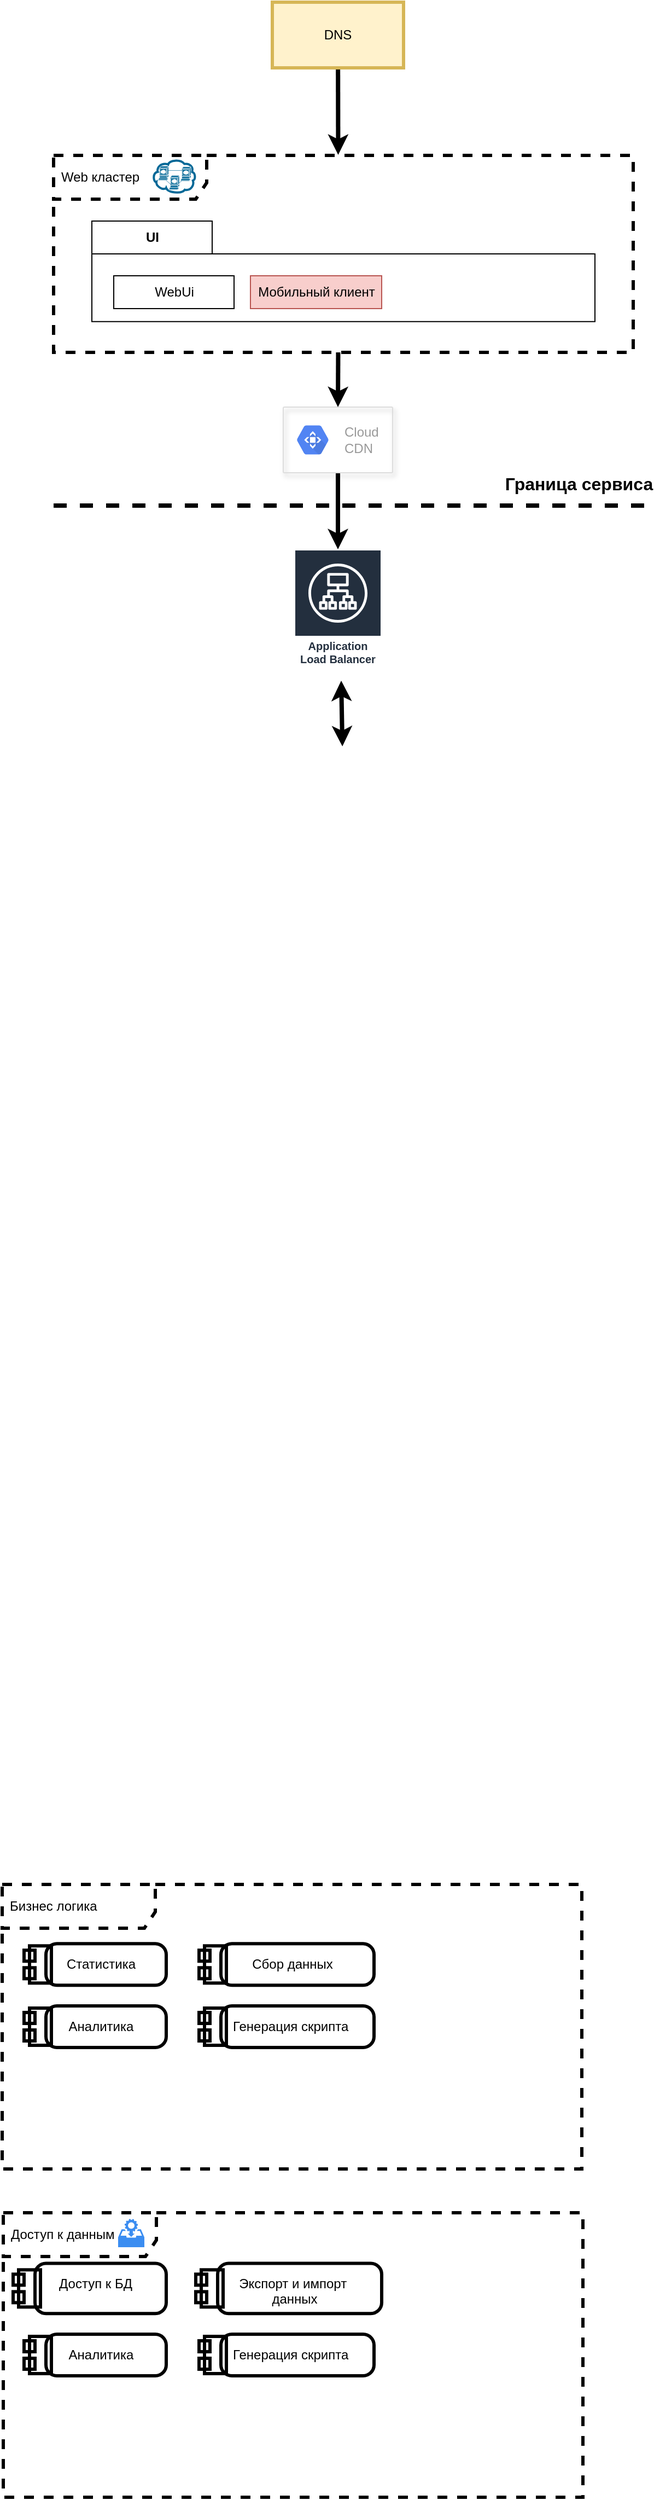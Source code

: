 <mxfile version="16.2.4" type="github">
  <diagram name="Page-1" id="b5b7bab2-c9e2-2cf4-8b2a-24fd1a2a6d21">
    <mxGraphModel dx="2181" dy="1913" grid="1" gridSize="10" guides="1" tooltips="1" connect="1" arrows="1" fold="1" page="1" pageScale="1" pageWidth="827" pageHeight="1169" background="none" math="0" shadow="0">
      <root>
        <mxCell id="0" />
        <mxCell id="1" parent="0" />
        <mxCell id="GngyZiU9fAiQqup7nZZj-29" value="" style="group" vertex="1" connectable="0" parent="1">
          <mxGeometry x="-730" y="570" width="530" height="260" as="geometry" />
        </mxCell>
        <mxCell id="GngyZiU9fAiQqup7nZZj-30" value="Бизнес логика" style="shape=umlFrame;whiteSpace=wrap;html=1;width=140;height=40;boundedLbl=1;verticalAlign=middle;align=left;spacingLeft=5;fillColor=none;dashed=1;strokeWidth=3;" vertex="1" parent="GngyZiU9fAiQqup7nZZj-29">
          <mxGeometry width="530" height="260" as="geometry" />
        </mxCell>
        <mxCell id="GngyZiU9fAiQqup7nZZj-39" value="Статистика" style="shape=mxgraph.uml25.actionParams;html=1;align=center;verticalAlign=top;absoluteArcSize=1;arcSize=10;dashed=0;spacingLeft=10;spacingTop=5;strokeWidth=3;fillColor=none;" vertex="1" parent="GngyZiU9fAiQqup7nZZj-29">
          <mxGeometry x="20" y="54.167" width="130" height="37.917" as="geometry" />
        </mxCell>
        <mxCell id="GngyZiU9fAiQqup7nZZj-40" value="Аналитика" style="shape=mxgraph.uml25.actionParams;html=1;align=center;verticalAlign=top;absoluteArcSize=1;arcSize=10;dashed=0;spacingLeft=10;spacingTop=5;strokeWidth=3;fillColor=none;" vertex="1" parent="GngyZiU9fAiQqup7nZZj-29">
          <mxGeometry x="20" y="111.042" width="130" height="37.917" as="geometry" />
        </mxCell>
        <mxCell id="GngyZiU9fAiQqup7nZZj-41" value="Сбор данных" style="shape=mxgraph.uml25.actionParams;html=1;align=center;verticalAlign=top;absoluteArcSize=1;arcSize=10;dashed=0;spacingLeft=10;spacingTop=5;strokeWidth=3;fillColor=none;" vertex="1" parent="GngyZiU9fAiQqup7nZZj-29">
          <mxGeometry x="180.0" y="54.167" width="160" height="37.917" as="geometry" />
        </mxCell>
        <mxCell id="GngyZiU9fAiQqup7nZZj-42" value="Генерация скрипта&amp;nbsp;" style="shape=mxgraph.uml25.actionParams;html=1;align=center;verticalAlign=top;absoluteArcSize=1;arcSize=10;dashed=0;spacingLeft=10;spacingTop=5;strokeWidth=3;fillColor=none;" vertex="1" parent="GngyZiU9fAiQqup7nZZj-29">
          <mxGeometry x="180.0" y="111.042" width="160" height="37.917" as="geometry" />
        </mxCell>
        <mxCell id="GngyZiU9fAiQqup7nZZj-43" value="" style="shape=image;html=1;verticalAlign=top;verticalLabelPosition=bottom;labelBackgroundColor=#ffffff;imageAspect=0;aspect=fixed;image=https://cdn1.iconfinder.com/data/icons/software-engineering-and-video-gaming/512/512_Function_instruction_logic_operation_meeting_Hardware_Engineering_Internet-128.png;strokeWidth=3;fillColor=none;" vertex="1" parent="GngyZiU9fAiQqup7nZZj-29">
          <mxGeometry x="93.764" y="7" width="28.909" height="28.909" as="geometry" />
        </mxCell>
        <mxCell id="GngyZiU9fAiQqup7nZZj-45" value="" style="group" vertex="1" connectable="0" parent="1">
          <mxGeometry x="-730" y="870" width="530" height="260" as="geometry" />
        </mxCell>
        <mxCell id="GngyZiU9fAiQqup7nZZj-46" value="Доступ к данным" style="shape=umlFrame;whiteSpace=wrap;html=1;width=140;height=40;boundedLbl=1;verticalAlign=middle;align=left;spacingLeft=5;fillColor=none;dashed=1;strokeWidth=3;" vertex="1" parent="GngyZiU9fAiQqup7nZZj-45">
          <mxGeometry x="1" width="530" height="260" as="geometry" />
        </mxCell>
        <mxCell id="GngyZiU9fAiQqup7nZZj-47" value="Доступ к БД" style="shape=mxgraph.uml25.actionParams;html=1;align=center;verticalAlign=top;absoluteArcSize=1;arcSize=10;dashed=0;spacingLeft=10;spacingTop=5;strokeWidth=3;fillColor=none;" vertex="1" parent="GngyZiU9fAiQqup7nZZj-45">
          <mxGeometry x="10" y="46.25" width="140" height="45.83" as="geometry" />
        </mxCell>
        <mxCell id="GngyZiU9fAiQqup7nZZj-48" value="Аналитика" style="shape=mxgraph.uml25.actionParams;html=1;align=center;verticalAlign=top;absoluteArcSize=1;arcSize=10;dashed=0;spacingLeft=10;spacingTop=5;strokeWidth=3;fillColor=none;" vertex="1" parent="GngyZiU9fAiQqup7nZZj-45">
          <mxGeometry x="20" y="111.042" width="130" height="37.917" as="geometry" />
        </mxCell>
        <mxCell id="GngyZiU9fAiQqup7nZZj-49" value="Экспорт и импорт&amp;nbsp;&lt;br&gt;данных" style="shape=mxgraph.uml25.actionParams;html=1;align=center;verticalAlign=top;absoluteArcSize=1;arcSize=10;dashed=0;spacingLeft=10;spacingTop=5;strokeWidth=3;fillColor=none;" vertex="1" parent="GngyZiU9fAiQqup7nZZj-45">
          <mxGeometry x="177" y="46.25" width="170" height="45.83" as="geometry" />
        </mxCell>
        <mxCell id="GngyZiU9fAiQqup7nZZj-50" value="Генерация скрипта&amp;nbsp;" style="shape=mxgraph.uml25.actionParams;html=1;align=center;verticalAlign=top;absoluteArcSize=1;arcSize=10;dashed=0;spacingLeft=10;spacingTop=5;strokeWidth=3;fillColor=none;" vertex="1" parent="GngyZiU9fAiQqup7nZZj-45">
          <mxGeometry x="180.0" y="111.042" width="160" height="37.917" as="geometry" />
        </mxCell>
        <mxCell id="GngyZiU9fAiQqup7nZZj-52" value="" style="sketch=0;html=1;aspect=fixed;strokeColor=none;shadow=0;align=center;verticalAlign=top;fillColor=#3B8DF1;shape=mxgraph.gcp2.data_access" vertex="1" parent="GngyZiU9fAiQqup7nZZj-45">
          <mxGeometry x="106" y="5.68" width="24" height="25.8" as="geometry" />
        </mxCell>
        <mxCell id="GngyZiU9fAiQqup7nZZj-77" value="Web кластер" style="shape=umlFrame;whiteSpace=wrap;html=1;width=140;height=40;boundedLbl=1;verticalAlign=middle;align=left;spacingLeft=5;fillColor=none;dashed=1;strokeWidth=3;" vertex="1" parent="1">
          <mxGeometry x="-683" y="-1010" width="530" height="180" as="geometry" />
        </mxCell>
        <mxCell id="GngyZiU9fAiQqup7nZZj-78" value="" style="shape=mxgraph.cisco.storage.web_cluster;html=1;pointerEvents=1;dashed=0;fillColor=#036897;strokeColor=#ffffff;strokeWidth=2;verticalLabelPosition=bottom;verticalAlign=top;align=center;outlineConnect=0;" vertex="1" parent="1">
          <mxGeometry x="-593" y="-1006.62" width="40" height="30.63" as="geometry" />
        </mxCell>
        <mxCell id="GngyZiU9fAiQqup7nZZj-79" value="UI" style="shape=folder;fontStyle=1;tabWidth=110;tabHeight=30;tabPosition=left;html=1;boundedLbl=1;labelInHeader=1;container=1;collapsible=0;recursiveResize=0;" vertex="1" parent="1">
          <mxGeometry x="-648" y="-950" width="460" height="91.87" as="geometry" />
        </mxCell>
        <mxCell id="GngyZiU9fAiQqup7nZZj-80" value="WebUi" style="html=1;" vertex="1" parent="GngyZiU9fAiQqup7nZZj-79">
          <mxGeometry width="110" height="30" relative="1" as="geometry">
            <mxPoint x="20" y="50" as="offset" />
          </mxGeometry>
        </mxCell>
        <mxCell id="GngyZiU9fAiQqup7nZZj-81" value="Мобильный клиент" style="html=1;fillColor=#f8cecc;strokeColor=#b85450;" vertex="1" parent="1">
          <mxGeometry x="-503" y="-900" width="120" height="30" as="geometry" />
        </mxCell>
        <mxCell id="GngyZiU9fAiQqup7nZZj-82" style="edgeStyle=none;rounded=0;orthogonalLoop=1;jettySize=auto;html=1;entryX=0.491;entryY=-0.003;entryDx=0;entryDy=0;entryPerimeter=0;strokeWidth=4;" edge="1" parent="1" source="GngyZiU9fAiQqup7nZZj-83" target="GngyZiU9fAiQqup7nZZj-77">
          <mxGeometry relative="1" as="geometry" />
        </mxCell>
        <mxCell id="GngyZiU9fAiQqup7nZZj-83" value="DNS" style="rounded=0;whiteSpace=wrap;html=1;strokeWidth=3;fillColor=#fff2cc;strokeColor=#d6b656;" vertex="1" parent="1">
          <mxGeometry x="-483" y="-1150" width="120" height="60" as="geometry" />
        </mxCell>
        <mxCell id="GngyZiU9fAiQqup7nZZj-84" style="edgeStyle=none;rounded=0;orthogonalLoop=1;jettySize=auto;html=1;fontSize=16;strokeWidth=4;" edge="1" parent="1" source="GngyZiU9fAiQqup7nZZj-85" target="GngyZiU9fAiQqup7nZZj-88">
          <mxGeometry relative="1" as="geometry" />
        </mxCell>
        <mxCell id="GngyZiU9fAiQqup7nZZj-85" value="" style="strokeColor=#dddddd;shadow=1;strokeWidth=1;rounded=1;absoluteArcSize=1;arcSize=2;fillColor=none;" vertex="1" parent="1">
          <mxGeometry x="-473" y="-780" width="100" height="60" as="geometry" />
        </mxCell>
        <mxCell id="GngyZiU9fAiQqup7nZZj-86" value="Cloud &#xa;CDN" style="sketch=0;dashed=0;connectable=0;html=1;fillColor=#5184F3;strokeColor=none;shape=mxgraph.gcp2.hexIcon;prIcon=cloud_cdn;part=1;labelPosition=right;verticalLabelPosition=middle;align=left;verticalAlign=middle;spacingLeft=5;fontColor=#999999;fontSize=12;" vertex="1" parent="GngyZiU9fAiQqup7nZZj-85">
          <mxGeometry y="0.5" width="44" height="39" relative="1" as="geometry">
            <mxPoint x="5" y="-19.5" as="offset" />
          </mxGeometry>
        </mxCell>
        <mxCell id="GngyZiU9fAiQqup7nZZj-87" style="edgeStyle=none;rounded=0;orthogonalLoop=1;jettySize=auto;html=1;entryX=0.5;entryY=0;entryDx=0;entryDy=0;strokeWidth=4;exitX=0.491;exitY=1;exitDx=0;exitDy=0;exitPerimeter=0;" edge="1" parent="1" source="GngyZiU9fAiQqup7nZZj-77" target="GngyZiU9fAiQqup7nZZj-85">
          <mxGeometry relative="1" as="geometry">
            <mxPoint x="-423" y="-680" as="sourcePoint" />
          </mxGeometry>
        </mxCell>
        <mxCell id="GngyZiU9fAiQqup7nZZj-88" value="Application Load Balancer" style="sketch=0;outlineConnect=0;fontColor=#232F3E;gradientColor=none;strokeColor=#ffffff;fillColor=#232F3E;dashed=0;verticalLabelPosition=middle;verticalAlign=bottom;align=center;html=1;whiteSpace=wrap;fontSize=10;fontStyle=1;spacing=3;shape=mxgraph.aws4.productIcon;prIcon=mxgraph.aws4.application_load_balancer;" vertex="1" parent="1">
          <mxGeometry x="-463" y="-650" width="80" height="110" as="geometry" />
        </mxCell>
        <mxCell id="GngyZiU9fAiQqup7nZZj-89" value="" style="endArrow=none;dashed=1;html=1;rounded=0;strokeWidth=4;" edge="1" parent="1">
          <mxGeometry width="50" height="50" relative="1" as="geometry">
            <mxPoint x="-683" y="-690" as="sourcePoint" />
            <mxPoint x="-143" y="-690" as="targetPoint" />
          </mxGeometry>
        </mxCell>
        <mxCell id="GngyZiU9fAiQqup7nZZj-90" value="Граница сервиса" style="edgeLabel;html=1;align=center;verticalAlign=middle;resizable=0;points=[];fontSize=16;fontStyle=1" vertex="1" connectable="0" parent="GngyZiU9fAiQqup7nZZj-89">
          <mxGeometry x="0.63" y="-2" relative="1" as="geometry">
            <mxPoint x="40" y="-22" as="offset" />
          </mxGeometry>
        </mxCell>
        <mxCell id="GngyZiU9fAiQqup7nZZj-95" value="" style="endArrow=classic;startArrow=classic;html=1;rounded=0;fontSize=16;strokeWidth=4;" edge="1" parent="1">
          <mxGeometry width="50" height="50" relative="1" as="geometry">
            <mxPoint x="-418.909" y="-470" as="sourcePoint" />
            <mxPoint x="-420" y="-530" as="targetPoint" />
          </mxGeometry>
        </mxCell>
      </root>
    </mxGraphModel>
  </diagram>
</mxfile>
